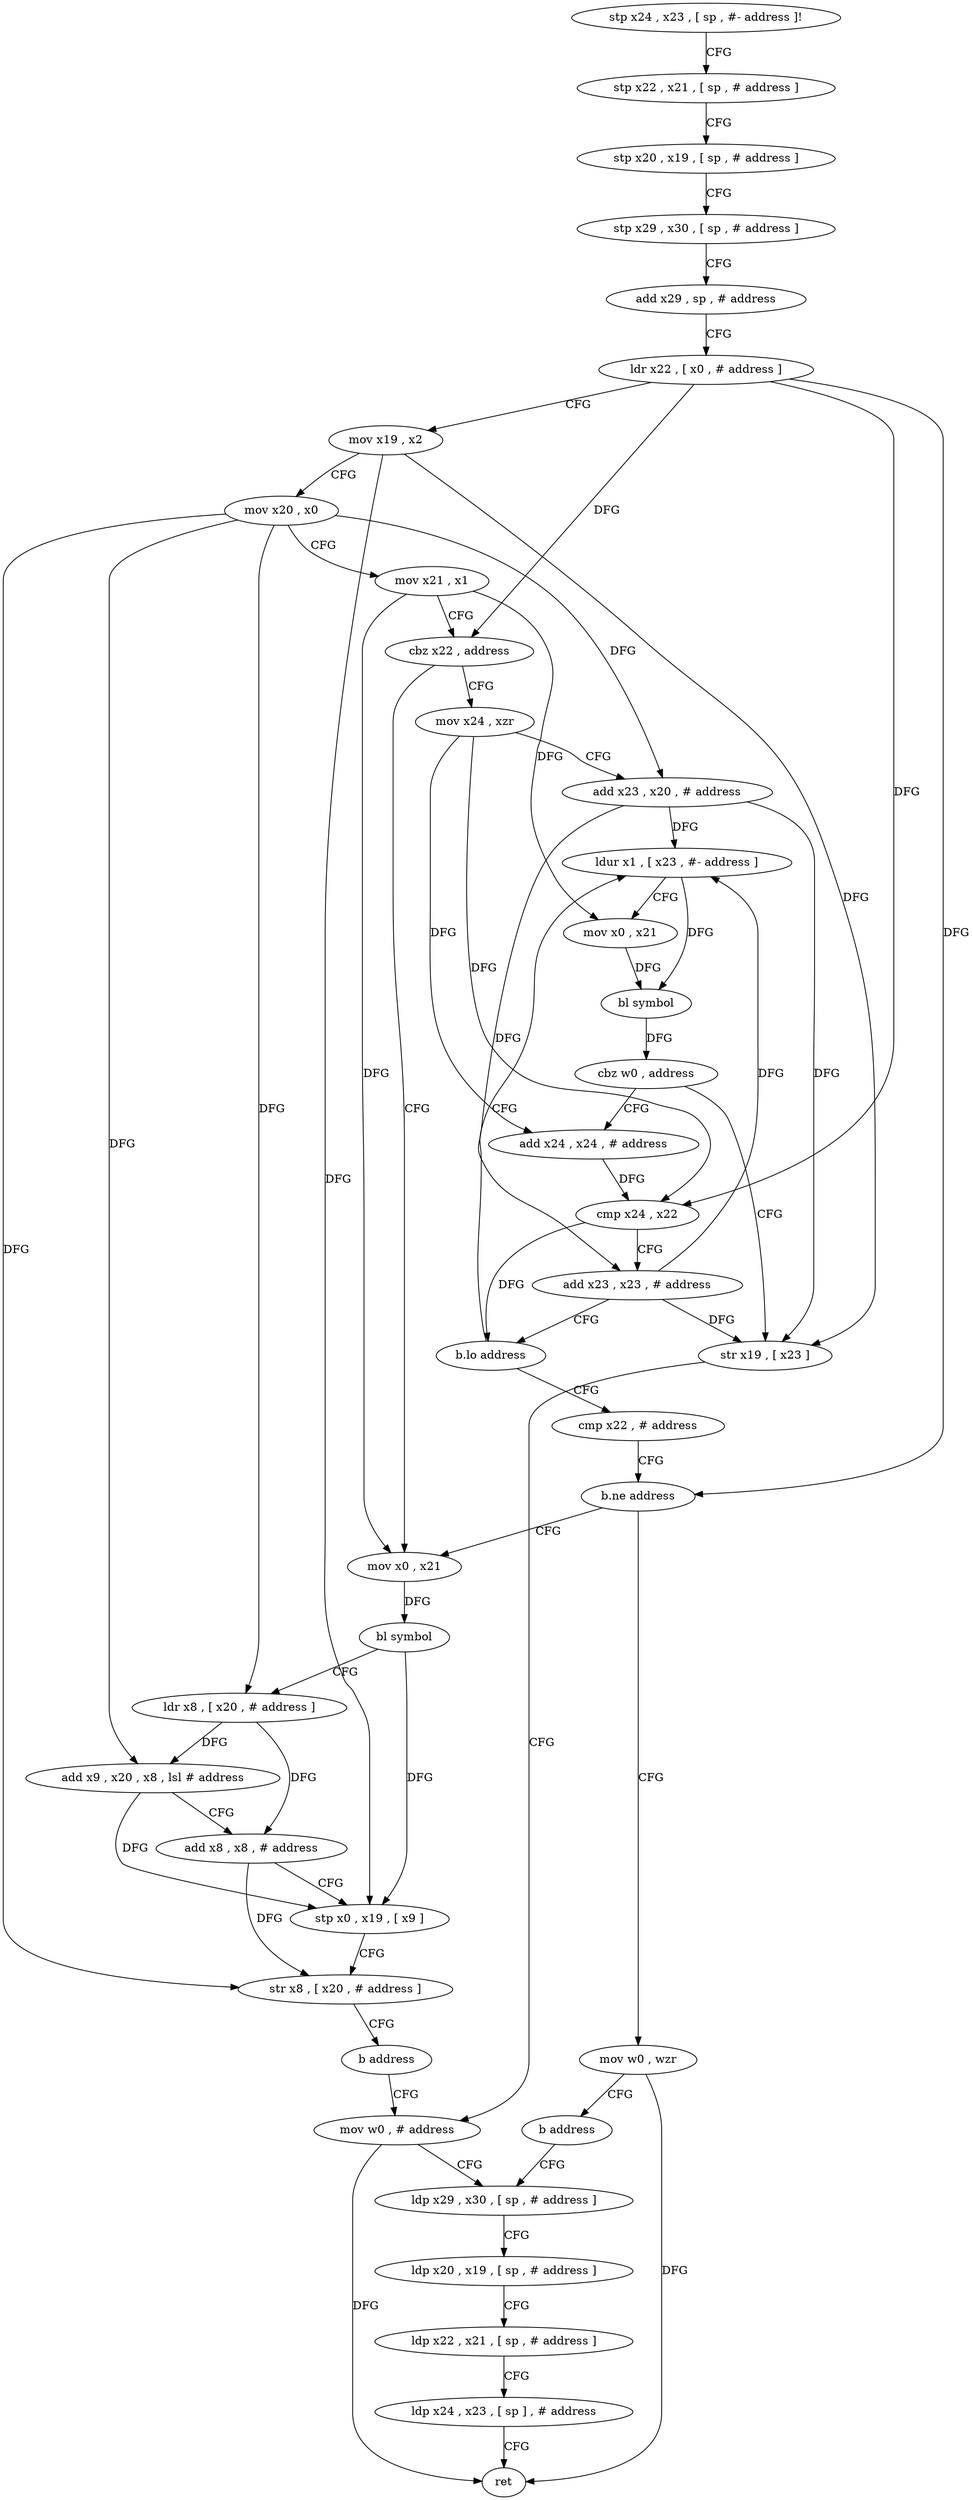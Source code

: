 digraph "func" {
"141504" [label = "stp x24 , x23 , [ sp , #- address ]!" ]
"141508" [label = "stp x22 , x21 , [ sp , # address ]" ]
"141512" [label = "stp x20 , x19 , [ sp , # address ]" ]
"141516" [label = "stp x29 , x30 , [ sp , # address ]" ]
"141520" [label = "add x29 , sp , # address" ]
"141524" [label = "ldr x22 , [ x0 , # address ]" ]
"141528" [label = "mov x19 , x2" ]
"141532" [label = "mov x20 , x0" ]
"141536" [label = "mov x21 , x1" ]
"141540" [label = "cbz x22 , address" ]
"141600" [label = "mov x0 , x21" ]
"141544" [label = "mov x24 , xzr" ]
"141604" [label = "bl symbol" ]
"141608" [label = "ldr x8 , [ x20 , # address ]" ]
"141612" [label = "add x9 , x20 , x8 , lsl # address" ]
"141616" [label = "add x8 , x8 , # address" ]
"141620" [label = "stp x0 , x19 , [ x9 ]" ]
"141624" [label = "str x8 , [ x20 , # address ]" ]
"141628" [label = "b address" ]
"141636" [label = "mov w0 , # address" ]
"141548" [label = "add x23 , x20 , # address" ]
"141552" [label = "ldur x1 , [ x23 , #- address ]" ]
"141640" [label = "ldp x29 , x30 , [ sp , # address ]" ]
"141632" [label = "str x19 , [ x23 ]" ]
"141568" [label = "add x24 , x24 , # address" ]
"141572" [label = "cmp x24 , x22" ]
"141576" [label = "add x23 , x23 , # address" ]
"141580" [label = "b.lo address" ]
"141584" [label = "cmp x22 , # address" ]
"141556" [label = "mov x0 , x21" ]
"141560" [label = "bl symbol" ]
"141564" [label = "cbz w0 , address" ]
"141588" [label = "b.ne address" ]
"141592" [label = "mov w0 , wzr" ]
"141596" [label = "b address" ]
"141644" [label = "ldp x20 , x19 , [ sp , # address ]" ]
"141648" [label = "ldp x22 , x21 , [ sp , # address ]" ]
"141652" [label = "ldp x24 , x23 , [ sp ] , # address" ]
"141656" [label = "ret" ]
"141504" -> "141508" [ label = "CFG" ]
"141508" -> "141512" [ label = "CFG" ]
"141512" -> "141516" [ label = "CFG" ]
"141516" -> "141520" [ label = "CFG" ]
"141520" -> "141524" [ label = "CFG" ]
"141524" -> "141528" [ label = "CFG" ]
"141524" -> "141540" [ label = "DFG" ]
"141524" -> "141572" [ label = "DFG" ]
"141524" -> "141588" [ label = "DFG" ]
"141528" -> "141532" [ label = "CFG" ]
"141528" -> "141620" [ label = "DFG" ]
"141528" -> "141632" [ label = "DFG" ]
"141532" -> "141536" [ label = "CFG" ]
"141532" -> "141608" [ label = "DFG" ]
"141532" -> "141612" [ label = "DFG" ]
"141532" -> "141624" [ label = "DFG" ]
"141532" -> "141548" [ label = "DFG" ]
"141536" -> "141540" [ label = "CFG" ]
"141536" -> "141600" [ label = "DFG" ]
"141536" -> "141556" [ label = "DFG" ]
"141540" -> "141600" [ label = "CFG" ]
"141540" -> "141544" [ label = "CFG" ]
"141600" -> "141604" [ label = "DFG" ]
"141544" -> "141548" [ label = "CFG" ]
"141544" -> "141568" [ label = "DFG" ]
"141544" -> "141572" [ label = "DFG" ]
"141604" -> "141608" [ label = "CFG" ]
"141604" -> "141620" [ label = "DFG" ]
"141608" -> "141612" [ label = "DFG" ]
"141608" -> "141616" [ label = "DFG" ]
"141612" -> "141616" [ label = "CFG" ]
"141612" -> "141620" [ label = "DFG" ]
"141616" -> "141620" [ label = "CFG" ]
"141616" -> "141624" [ label = "DFG" ]
"141620" -> "141624" [ label = "CFG" ]
"141624" -> "141628" [ label = "CFG" ]
"141628" -> "141636" [ label = "CFG" ]
"141636" -> "141640" [ label = "CFG" ]
"141636" -> "141656" [ label = "DFG" ]
"141548" -> "141552" [ label = "DFG" ]
"141548" -> "141632" [ label = "DFG" ]
"141548" -> "141576" [ label = "DFG" ]
"141552" -> "141556" [ label = "CFG" ]
"141552" -> "141560" [ label = "DFG" ]
"141640" -> "141644" [ label = "CFG" ]
"141632" -> "141636" [ label = "CFG" ]
"141568" -> "141572" [ label = "DFG" ]
"141572" -> "141576" [ label = "CFG" ]
"141572" -> "141580" [ label = "DFG" ]
"141576" -> "141580" [ label = "CFG" ]
"141576" -> "141552" [ label = "DFG" ]
"141576" -> "141632" [ label = "DFG" ]
"141580" -> "141552" [ label = "CFG" ]
"141580" -> "141584" [ label = "CFG" ]
"141584" -> "141588" [ label = "CFG" ]
"141556" -> "141560" [ label = "DFG" ]
"141560" -> "141564" [ label = "DFG" ]
"141564" -> "141632" [ label = "CFG" ]
"141564" -> "141568" [ label = "CFG" ]
"141588" -> "141600" [ label = "CFG" ]
"141588" -> "141592" [ label = "CFG" ]
"141592" -> "141596" [ label = "CFG" ]
"141592" -> "141656" [ label = "DFG" ]
"141596" -> "141640" [ label = "CFG" ]
"141644" -> "141648" [ label = "CFG" ]
"141648" -> "141652" [ label = "CFG" ]
"141652" -> "141656" [ label = "CFG" ]
}
